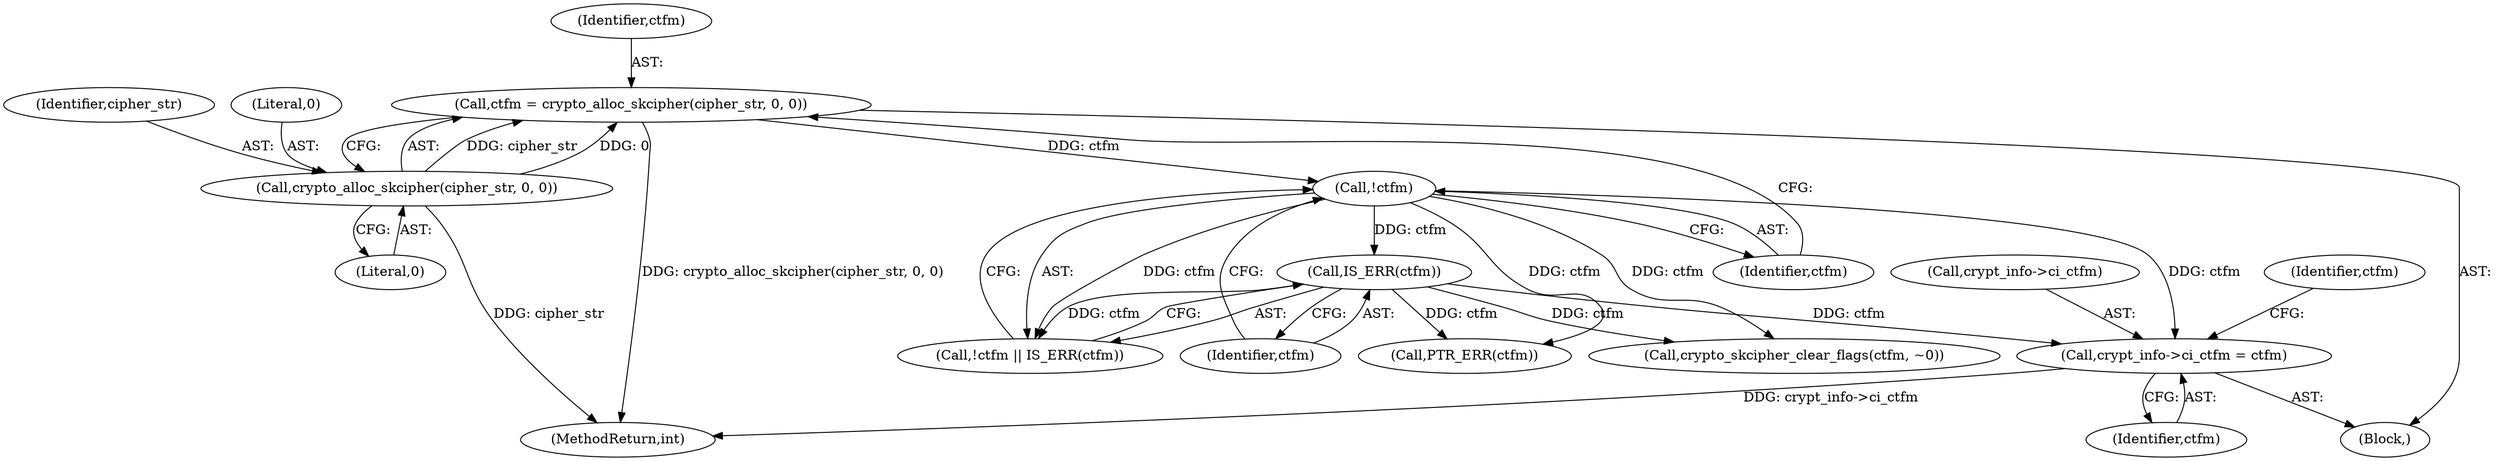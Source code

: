 digraph "0_linux_1b53cf9815bb4744958d41f3795d5d5a1d365e2d_1@API" {
"1000371" [label="(Call,crypt_info->ci_ctfm = ctfm)"];
"1000357" [label="(Call,!ctfm)"];
"1000349" [label="(Call,ctfm = crypto_alloc_skcipher(cipher_str, 0, 0))"];
"1000351" [label="(Call,crypto_alloc_skcipher(cipher_str, 0, 0))"];
"1000359" [label="(Call,IS_ERR(ctfm))"];
"1000359" [label="(Call,IS_ERR(ctfm))"];
"1000419" [label="(MethodReturn,int)"];
"1000366" [label="(Call,PTR_ERR(ctfm))"];
"1000354" [label="(Literal,0)"];
"1000371" [label="(Call,crypt_info->ci_ctfm = ctfm)"];
"1000376" [label="(Call,crypto_skcipher_clear_flags(ctfm, ~0))"];
"1000104" [label="(Block,)"];
"1000358" [label="(Identifier,ctfm)"];
"1000352" [label="(Identifier,cipher_str)"];
"1000356" [label="(Call,!ctfm || IS_ERR(ctfm))"];
"1000351" [label="(Call,crypto_alloc_skcipher(cipher_str, 0, 0))"];
"1000353" [label="(Literal,0)"];
"1000349" [label="(Call,ctfm = crypto_alloc_skcipher(cipher_str, 0, 0))"];
"1000357" [label="(Call,!ctfm)"];
"1000377" [label="(Identifier,ctfm)"];
"1000372" [label="(Call,crypt_info->ci_ctfm)"];
"1000375" [label="(Identifier,ctfm)"];
"1000350" [label="(Identifier,ctfm)"];
"1000360" [label="(Identifier,ctfm)"];
"1000371" -> "1000104"  [label="AST: "];
"1000371" -> "1000375"  [label="CFG: "];
"1000372" -> "1000371"  [label="AST: "];
"1000375" -> "1000371"  [label="AST: "];
"1000377" -> "1000371"  [label="CFG: "];
"1000371" -> "1000419"  [label="DDG: crypt_info->ci_ctfm"];
"1000357" -> "1000371"  [label="DDG: ctfm"];
"1000359" -> "1000371"  [label="DDG: ctfm"];
"1000357" -> "1000356"  [label="AST: "];
"1000357" -> "1000358"  [label="CFG: "];
"1000358" -> "1000357"  [label="AST: "];
"1000360" -> "1000357"  [label="CFG: "];
"1000356" -> "1000357"  [label="CFG: "];
"1000357" -> "1000356"  [label="DDG: ctfm"];
"1000349" -> "1000357"  [label="DDG: ctfm"];
"1000357" -> "1000359"  [label="DDG: ctfm"];
"1000357" -> "1000366"  [label="DDG: ctfm"];
"1000357" -> "1000376"  [label="DDG: ctfm"];
"1000349" -> "1000104"  [label="AST: "];
"1000349" -> "1000351"  [label="CFG: "];
"1000350" -> "1000349"  [label="AST: "];
"1000351" -> "1000349"  [label="AST: "];
"1000358" -> "1000349"  [label="CFG: "];
"1000349" -> "1000419"  [label="DDG: crypto_alloc_skcipher(cipher_str, 0, 0)"];
"1000351" -> "1000349"  [label="DDG: cipher_str"];
"1000351" -> "1000349"  [label="DDG: 0"];
"1000351" -> "1000354"  [label="CFG: "];
"1000352" -> "1000351"  [label="AST: "];
"1000353" -> "1000351"  [label="AST: "];
"1000354" -> "1000351"  [label="AST: "];
"1000351" -> "1000419"  [label="DDG: cipher_str"];
"1000359" -> "1000356"  [label="AST: "];
"1000359" -> "1000360"  [label="CFG: "];
"1000360" -> "1000359"  [label="AST: "];
"1000356" -> "1000359"  [label="CFG: "];
"1000359" -> "1000356"  [label="DDG: ctfm"];
"1000359" -> "1000366"  [label="DDG: ctfm"];
"1000359" -> "1000376"  [label="DDG: ctfm"];
}
